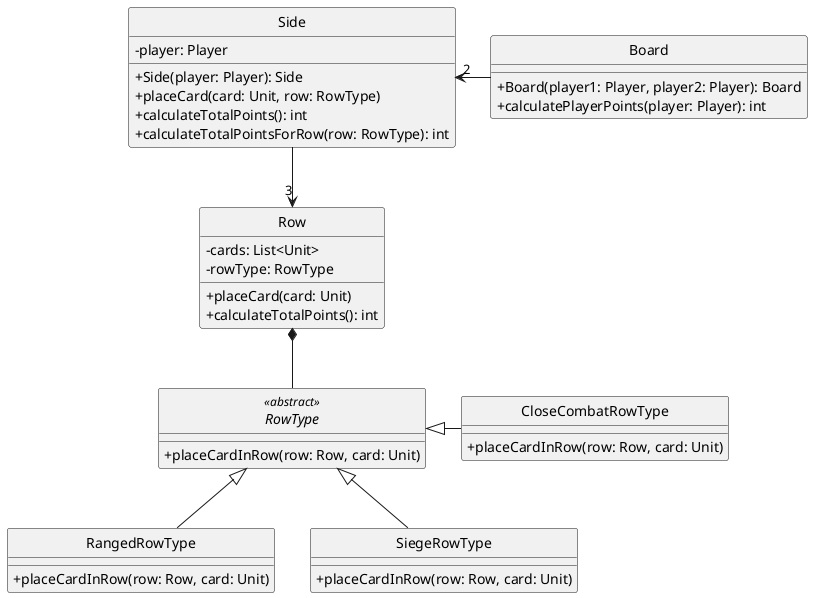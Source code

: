 @startuml

skinparam monochrome true
hide circle
skinparam classAttributeIconSize 0


' =====================
' BOARD
' =====================
class Board {
  +Board(player1: Player, player2: Player): Board
  +calculatePlayerPoints(player: Player): int
}

class Side {
  -player: Player
  +Side(player: Player): Side
  +placeCard(card: Unit, row: RowType)
  +calculateTotalPoints(): int
  +calculateTotalPointsForRow(row: RowType): int
}

abstract class RowType <<abstract>> {
  +placeCardInRow(row: Row, card: Unit)
}

class RangedRowType {
  +placeCardInRow(row: Row, card: Unit)
}

class CloseCombatRowType {
  +placeCardInRow(row: Row, card: Unit)
}

class SiegeRowType {
  +placeCardInRow(row: Row, card: Unit)
}

class Row {
  -cards: List<Unit>
  -rowType: RowType
  +placeCard(card: Unit)
  +calculateTotalPoints(): int
}

' =====================
' RELATIONSHIPS
' =====================


Side "2" <- Board

Side --> "3" Row

Row *-- RowType

RowType <|- CloseCombatRowType
RowType <|-- RangedRowType
RowType <|-- SiegeRowType

@enduml
